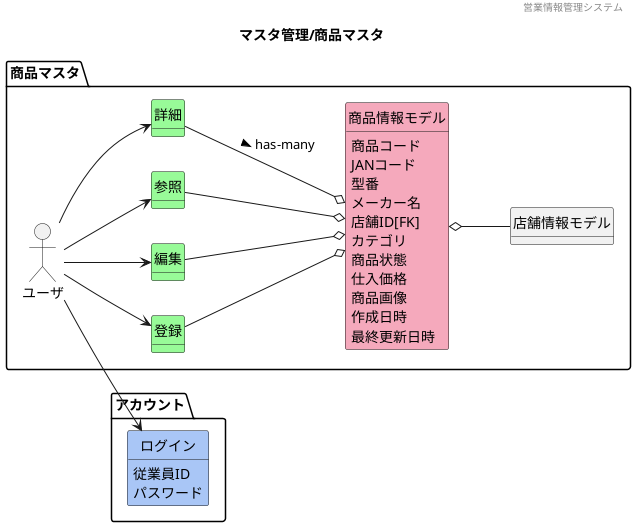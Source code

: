 @startuml images/マスタ管理/商品マスタ
' ヘッダー
header 営業情報管理システム
' タイトル
title マスタ管理/商品マスタ
' 
hide circle
' 
hide method
left to right direction

package "アカウント"{
    class "ログイン" #A9C6F6

}

package "商品マスタ" {
    'ユーザや外部システム
    mix_actor "ユーザ"
    class "登録" #98fb98
    class "編集" #98fb98
    class "参照" #98fb98
    class "詳細" #98fb98
    ' メインのモデルは赤
    class "商品情報モデル" #F5A9BC
    class "店舗情報モデル"

    'モデル同士の関係
    ユーザ --> 参照
    ユーザ --> 登録
    ユーザ --> 編集
    ユーザ --> 詳細
    ユーザ --> ログイン
    参照 --o 商品情報モデル
    登録 --o 商品情報モデル 
    編集 --o 商品情報モデル 
    詳細 --o 商品情報モデル : > has-many
    商品情報モデル o-- 店舗情報モデル
    'ドメインクラスの属性
    ログイン : 従業員ID

    ログイン : パスワード
    商品情報モデル : 商品コード
    商品情報モデル : JANコード
    商品情報モデル : 型番
    商品情報モデル : メーカー名
    商品情報モデル : 店舗ID[FK]
    商品情報モデル : カテゴリ
    商品情報モデル : 商品状態    
    商品情報モデル : 仕入価格
    商品情報モデル : 商品画像
    商品情報モデル : 作成日時
    商品情報モデル : 最終更新日時
}




@enduml